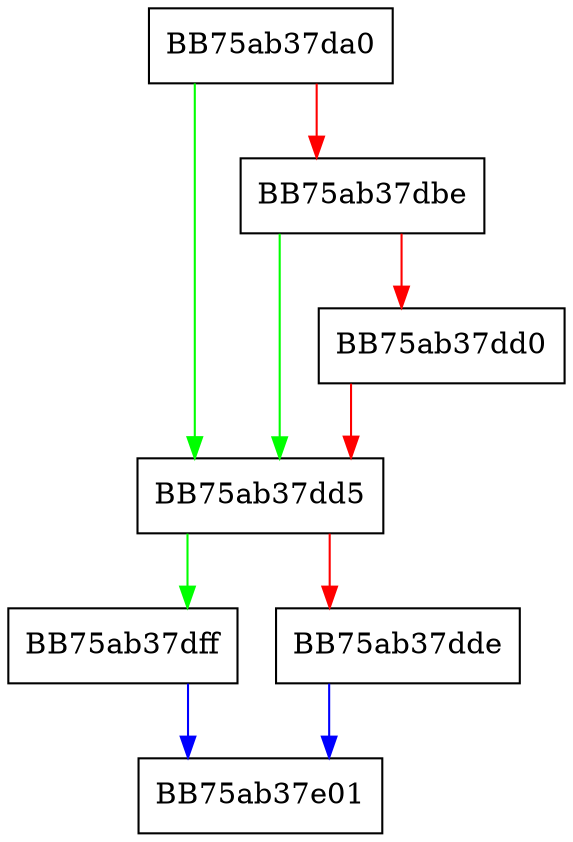 digraph AddUrlReputationReport {
  node [shape="box"];
  graph [splines=ortho];
  BB75ab37da0 -> BB75ab37dd5 [color="green"];
  BB75ab37da0 -> BB75ab37dbe [color="red"];
  BB75ab37dbe -> BB75ab37dd5 [color="green"];
  BB75ab37dbe -> BB75ab37dd0 [color="red"];
  BB75ab37dd0 -> BB75ab37dd5 [color="red"];
  BB75ab37dd5 -> BB75ab37dff [color="green"];
  BB75ab37dd5 -> BB75ab37dde [color="red"];
  BB75ab37dde -> BB75ab37e01 [color="blue"];
  BB75ab37dff -> BB75ab37e01 [color="blue"];
}